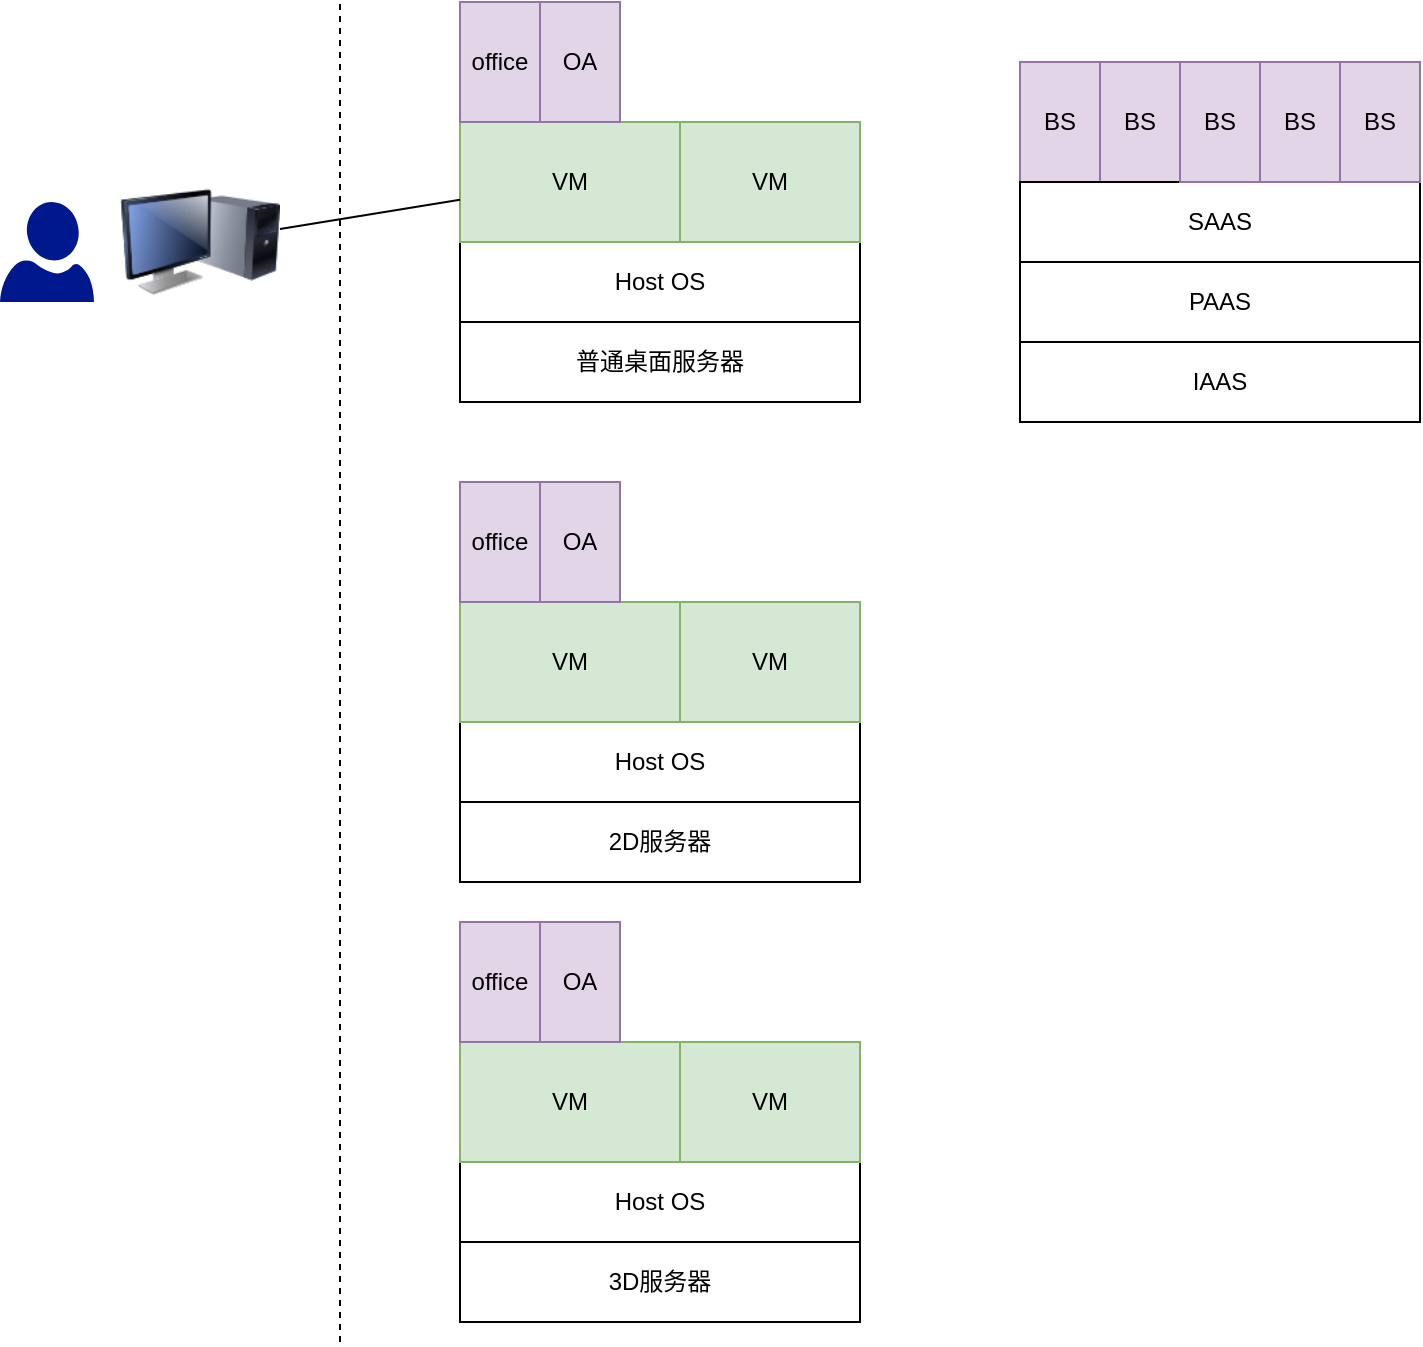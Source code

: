 <mxfile version="14.4.7" type="github">
  <diagram id="gBMcK8XXlve4VoCDwNx-" name="第 1 页">
    <mxGraphModel dx="1002" dy="825" grid="1" gridSize="10" guides="1" tooltips="1" connect="1" arrows="1" fold="1" page="1" pageScale="1" pageWidth="827" pageHeight="1169" math="0" shadow="0">
      <root>
        <mxCell id="0" />
        <mxCell id="1" parent="0" />
        <mxCell id="j_xZL2Bh0vPb1_JvHwk9-1" value="普通桌面服务器" style="rounded=0;whiteSpace=wrap;html=1;" vertex="1" parent="1">
          <mxGeometry x="300" y="240" width="200" height="40" as="geometry" />
        </mxCell>
        <mxCell id="j_xZL2Bh0vPb1_JvHwk9-3" value="" style="image;html=1;image=img/lib/clip_art/computers/Monitor_Tower_128x128.png" vertex="1" parent="1">
          <mxGeometry x="130" y="160" width="80" height="80" as="geometry" />
        </mxCell>
        <mxCell id="j_xZL2Bh0vPb1_JvHwk9-4" value="" style="aspect=fixed;pointerEvents=1;shadow=0;dashed=0;html=1;strokeColor=none;labelPosition=center;verticalLabelPosition=bottom;verticalAlign=top;align=center;fillColor=#00188D;shape=mxgraph.azure.user" vertex="1" parent="1">
          <mxGeometry x="70" y="180" width="47" height="50" as="geometry" />
        </mxCell>
        <mxCell id="j_xZL2Bh0vPb1_JvHwk9-5" value="" style="endArrow=none;dashed=1;html=1;" edge="1" parent="1">
          <mxGeometry width="50" height="50" relative="1" as="geometry">
            <mxPoint x="240" y="750" as="sourcePoint" />
            <mxPoint x="240" y="80" as="targetPoint" />
          </mxGeometry>
        </mxCell>
        <mxCell id="j_xZL2Bh0vPb1_JvHwk9-6" value="Host OS" style="rounded=0;whiteSpace=wrap;html=1;" vertex="1" parent="1">
          <mxGeometry x="300" y="200" width="200" height="40" as="geometry" />
        </mxCell>
        <mxCell id="j_xZL2Bh0vPb1_JvHwk9-7" value="VM" style="rounded=0;whiteSpace=wrap;html=1;fillColor=#d5e8d4;strokeColor=#82b366;" vertex="1" parent="1">
          <mxGeometry x="300" y="140" width="110" height="60" as="geometry" />
        </mxCell>
        <mxCell id="j_xZL2Bh0vPb1_JvHwk9-9" value="VM" style="rounded=0;whiteSpace=wrap;html=1;fillColor=#d5e8d4;strokeColor=#82b366;" vertex="1" parent="1">
          <mxGeometry x="410" y="140" width="90" height="60" as="geometry" />
        </mxCell>
        <mxCell id="j_xZL2Bh0vPb1_JvHwk9-17" value="" style="endArrow=none;html=1;" edge="1" parent="1" source="j_xZL2Bh0vPb1_JvHwk9-3" target="j_xZL2Bh0vPb1_JvHwk9-7">
          <mxGeometry width="50" height="50" relative="1" as="geometry">
            <mxPoint x="260" y="280" as="sourcePoint" />
            <mxPoint x="440" y="330" as="targetPoint" />
          </mxGeometry>
        </mxCell>
        <mxCell id="j_xZL2Bh0vPb1_JvHwk9-18" value="office" style="rounded=0;whiteSpace=wrap;html=1;fillColor=#e1d5e7;strokeColor=#9673a6;" vertex="1" parent="1">
          <mxGeometry x="300" y="80" width="40" height="60" as="geometry" />
        </mxCell>
        <mxCell id="j_xZL2Bh0vPb1_JvHwk9-19" value="OA" style="rounded=0;whiteSpace=wrap;html=1;fillColor=#e1d5e7;strokeColor=#9673a6;" vertex="1" parent="1">
          <mxGeometry x="340" y="80" width="40" height="60" as="geometry" />
        </mxCell>
        <mxCell id="j_xZL2Bh0vPb1_JvHwk9-21" value="2D服务器" style="rounded=0;whiteSpace=wrap;html=1;" vertex="1" parent="1">
          <mxGeometry x="300" y="480" width="200" height="40" as="geometry" />
        </mxCell>
        <mxCell id="j_xZL2Bh0vPb1_JvHwk9-22" value="Host OS" style="rounded=0;whiteSpace=wrap;html=1;" vertex="1" parent="1">
          <mxGeometry x="300" y="440" width="200" height="40" as="geometry" />
        </mxCell>
        <mxCell id="j_xZL2Bh0vPb1_JvHwk9-23" value="VM" style="rounded=0;whiteSpace=wrap;html=1;fillColor=#d5e8d4;strokeColor=#82b366;" vertex="1" parent="1">
          <mxGeometry x="300" y="380" width="110" height="60" as="geometry" />
        </mxCell>
        <mxCell id="j_xZL2Bh0vPb1_JvHwk9-24" value="VM" style="rounded=0;whiteSpace=wrap;html=1;fillColor=#d5e8d4;strokeColor=#82b366;" vertex="1" parent="1">
          <mxGeometry x="410" y="380" width="90" height="60" as="geometry" />
        </mxCell>
        <mxCell id="j_xZL2Bh0vPb1_JvHwk9-25" value="office" style="rounded=0;whiteSpace=wrap;html=1;fillColor=#e1d5e7;strokeColor=#9673a6;" vertex="1" parent="1">
          <mxGeometry x="300" y="320" width="40" height="60" as="geometry" />
        </mxCell>
        <mxCell id="j_xZL2Bh0vPb1_JvHwk9-26" value="OA" style="rounded=0;whiteSpace=wrap;html=1;fillColor=#e1d5e7;strokeColor=#9673a6;" vertex="1" parent="1">
          <mxGeometry x="340" y="320" width="40" height="60" as="geometry" />
        </mxCell>
        <mxCell id="j_xZL2Bh0vPb1_JvHwk9-27" value="3D服务器" style="rounded=0;whiteSpace=wrap;html=1;" vertex="1" parent="1">
          <mxGeometry x="300" y="700" width="200" height="40" as="geometry" />
        </mxCell>
        <mxCell id="j_xZL2Bh0vPb1_JvHwk9-28" value="Host OS" style="rounded=0;whiteSpace=wrap;html=1;" vertex="1" parent="1">
          <mxGeometry x="300" y="660" width="200" height="40" as="geometry" />
        </mxCell>
        <mxCell id="j_xZL2Bh0vPb1_JvHwk9-29" value="VM" style="rounded=0;whiteSpace=wrap;html=1;fillColor=#d5e8d4;strokeColor=#82b366;" vertex="1" parent="1">
          <mxGeometry x="300" y="600" width="110" height="60" as="geometry" />
        </mxCell>
        <mxCell id="j_xZL2Bh0vPb1_JvHwk9-30" value="VM" style="rounded=0;whiteSpace=wrap;html=1;fillColor=#d5e8d4;strokeColor=#82b366;" vertex="1" parent="1">
          <mxGeometry x="410" y="600" width="90" height="60" as="geometry" />
        </mxCell>
        <mxCell id="j_xZL2Bh0vPb1_JvHwk9-31" value="office" style="rounded=0;whiteSpace=wrap;html=1;fillColor=#e1d5e7;strokeColor=#9673a6;" vertex="1" parent="1">
          <mxGeometry x="300" y="540" width="40" height="60" as="geometry" />
        </mxCell>
        <mxCell id="j_xZL2Bh0vPb1_JvHwk9-32" value="OA" style="rounded=0;whiteSpace=wrap;html=1;fillColor=#e1d5e7;strokeColor=#9673a6;" vertex="1" parent="1">
          <mxGeometry x="340" y="540" width="40" height="60" as="geometry" />
        </mxCell>
        <mxCell id="j_xZL2Bh0vPb1_JvHwk9-33" value="IAAS" style="rounded=0;whiteSpace=wrap;html=1;" vertex="1" parent="1">
          <mxGeometry x="580" y="250" width="200" height="40" as="geometry" />
        </mxCell>
        <mxCell id="j_xZL2Bh0vPb1_JvHwk9-34" value="PAAS" style="rounded=0;whiteSpace=wrap;html=1;" vertex="1" parent="1">
          <mxGeometry x="580" y="210" width="200" height="40" as="geometry" />
        </mxCell>
        <mxCell id="j_xZL2Bh0vPb1_JvHwk9-37" value="BS" style="rounded=0;whiteSpace=wrap;html=1;fillColor=#e1d5e7;strokeColor=#9673a6;" vertex="1" parent="1">
          <mxGeometry x="580" y="110" width="40" height="60" as="geometry" />
        </mxCell>
        <mxCell id="j_xZL2Bh0vPb1_JvHwk9-38" value="BS" style="rounded=0;whiteSpace=wrap;html=1;fillColor=#e1d5e7;strokeColor=#9673a6;" vertex="1" parent="1">
          <mxGeometry x="620" y="110" width="40" height="60" as="geometry" />
        </mxCell>
        <mxCell id="j_xZL2Bh0vPb1_JvHwk9-39" value="SAAS" style="rounded=0;whiteSpace=wrap;html=1;" vertex="1" parent="1">
          <mxGeometry x="580" y="170" width="200" height="40" as="geometry" />
        </mxCell>
        <mxCell id="j_xZL2Bh0vPb1_JvHwk9-40" value="BS" style="rounded=0;whiteSpace=wrap;html=1;fillColor=#e1d5e7;strokeColor=#9673a6;" vertex="1" parent="1">
          <mxGeometry x="660" y="110" width="40" height="60" as="geometry" />
        </mxCell>
        <mxCell id="j_xZL2Bh0vPb1_JvHwk9-41" value="BS" style="rounded=0;whiteSpace=wrap;html=1;fillColor=#e1d5e7;strokeColor=#9673a6;" vertex="1" parent="1">
          <mxGeometry x="700" y="110" width="40" height="60" as="geometry" />
        </mxCell>
        <mxCell id="j_xZL2Bh0vPb1_JvHwk9-43" value="BS" style="rounded=0;whiteSpace=wrap;html=1;fillColor=#e1d5e7;strokeColor=#9673a6;" vertex="1" parent="1">
          <mxGeometry x="740" y="110" width="40" height="60" as="geometry" />
        </mxCell>
      </root>
    </mxGraphModel>
  </diagram>
</mxfile>
